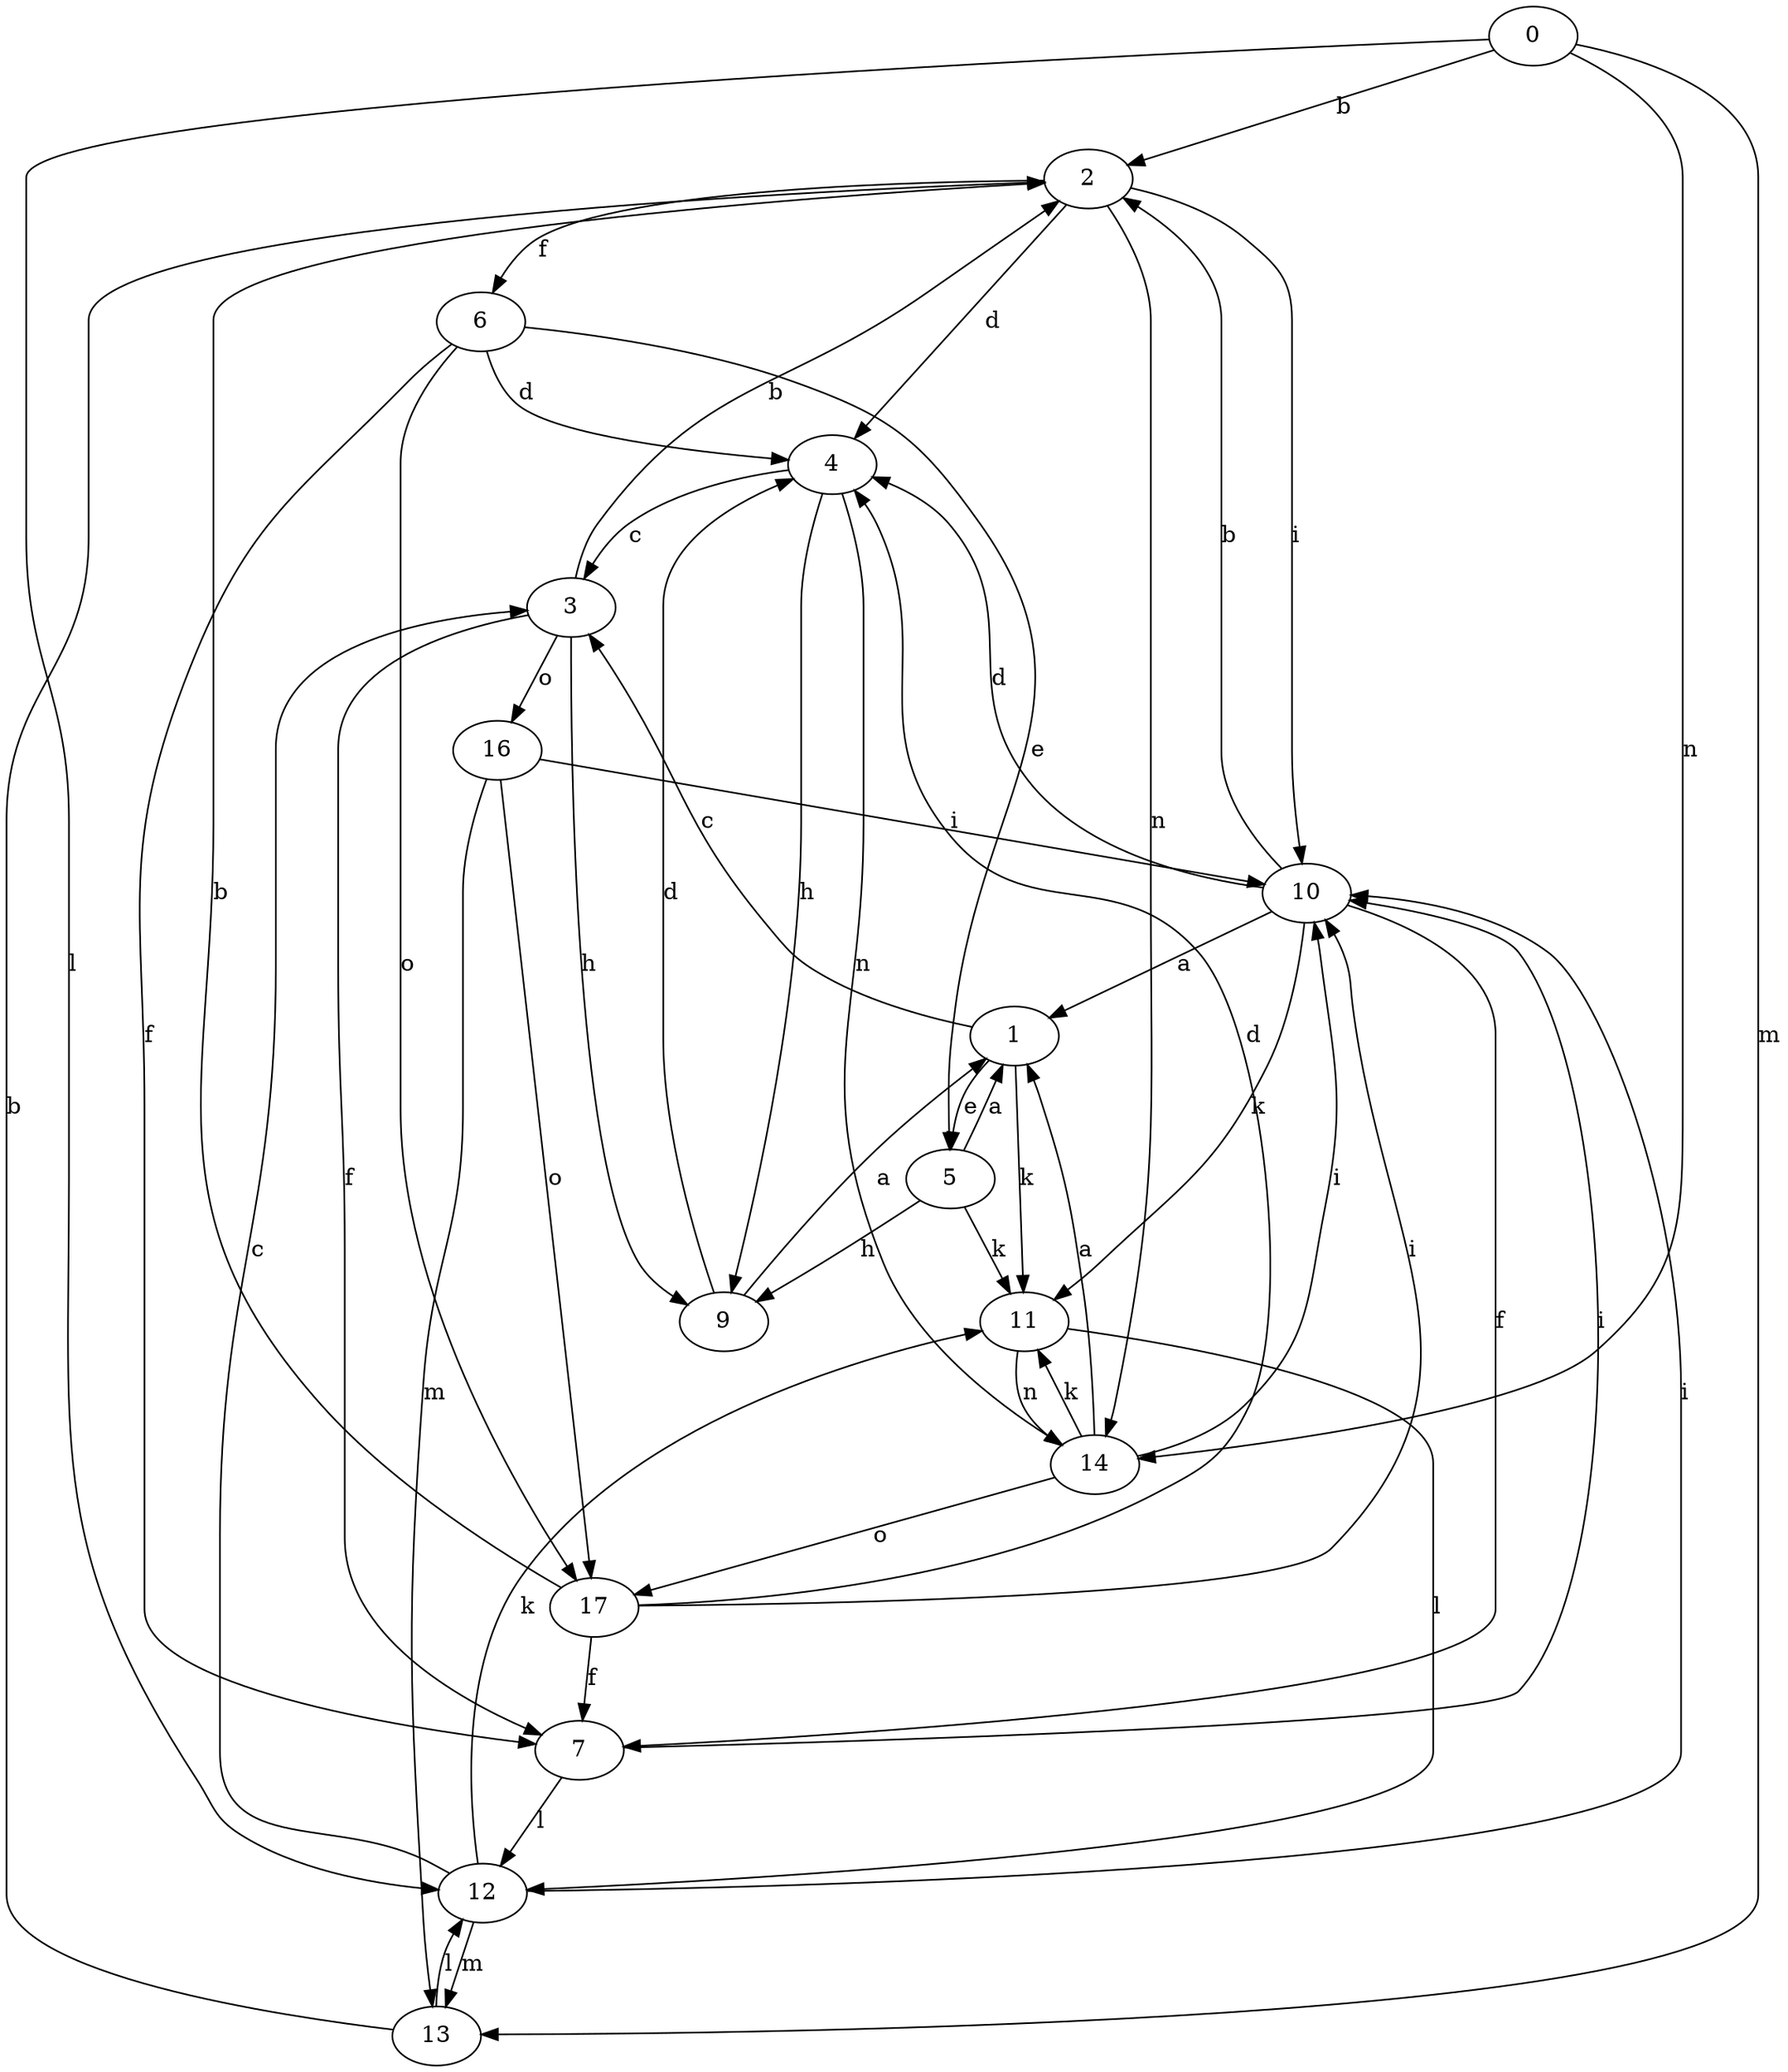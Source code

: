 strict digraph  {
0;
1;
2;
3;
4;
5;
6;
7;
9;
10;
11;
12;
13;
14;
16;
17;
0 -> 2  [label=b];
0 -> 12  [label=l];
0 -> 13  [label=m];
0 -> 14  [label=n];
1 -> 3  [label=c];
1 -> 5  [label=e];
1 -> 11  [label=k];
2 -> 4  [label=d];
2 -> 6  [label=f];
2 -> 10  [label=i];
2 -> 14  [label=n];
3 -> 2  [label=b];
3 -> 7  [label=f];
3 -> 9  [label=h];
3 -> 16  [label=o];
4 -> 3  [label=c];
4 -> 9  [label=h];
4 -> 14  [label=n];
5 -> 1  [label=a];
5 -> 9  [label=h];
5 -> 11  [label=k];
6 -> 4  [label=d];
6 -> 5  [label=e];
6 -> 7  [label=f];
6 -> 17  [label=o];
7 -> 10  [label=i];
7 -> 12  [label=l];
9 -> 1  [label=a];
9 -> 4  [label=d];
10 -> 1  [label=a];
10 -> 2  [label=b];
10 -> 4  [label=d];
10 -> 7  [label=f];
10 -> 11  [label=k];
11 -> 12  [label=l];
11 -> 14  [label=n];
12 -> 3  [label=c];
12 -> 10  [label=i];
12 -> 11  [label=k];
12 -> 13  [label=m];
13 -> 2  [label=b];
13 -> 12  [label=l];
14 -> 1  [label=a];
14 -> 10  [label=i];
14 -> 11  [label=k];
14 -> 17  [label=o];
16 -> 10  [label=i];
16 -> 13  [label=m];
16 -> 17  [label=o];
17 -> 2  [label=b];
17 -> 4  [label=d];
17 -> 7  [label=f];
17 -> 10  [label=i];
}
